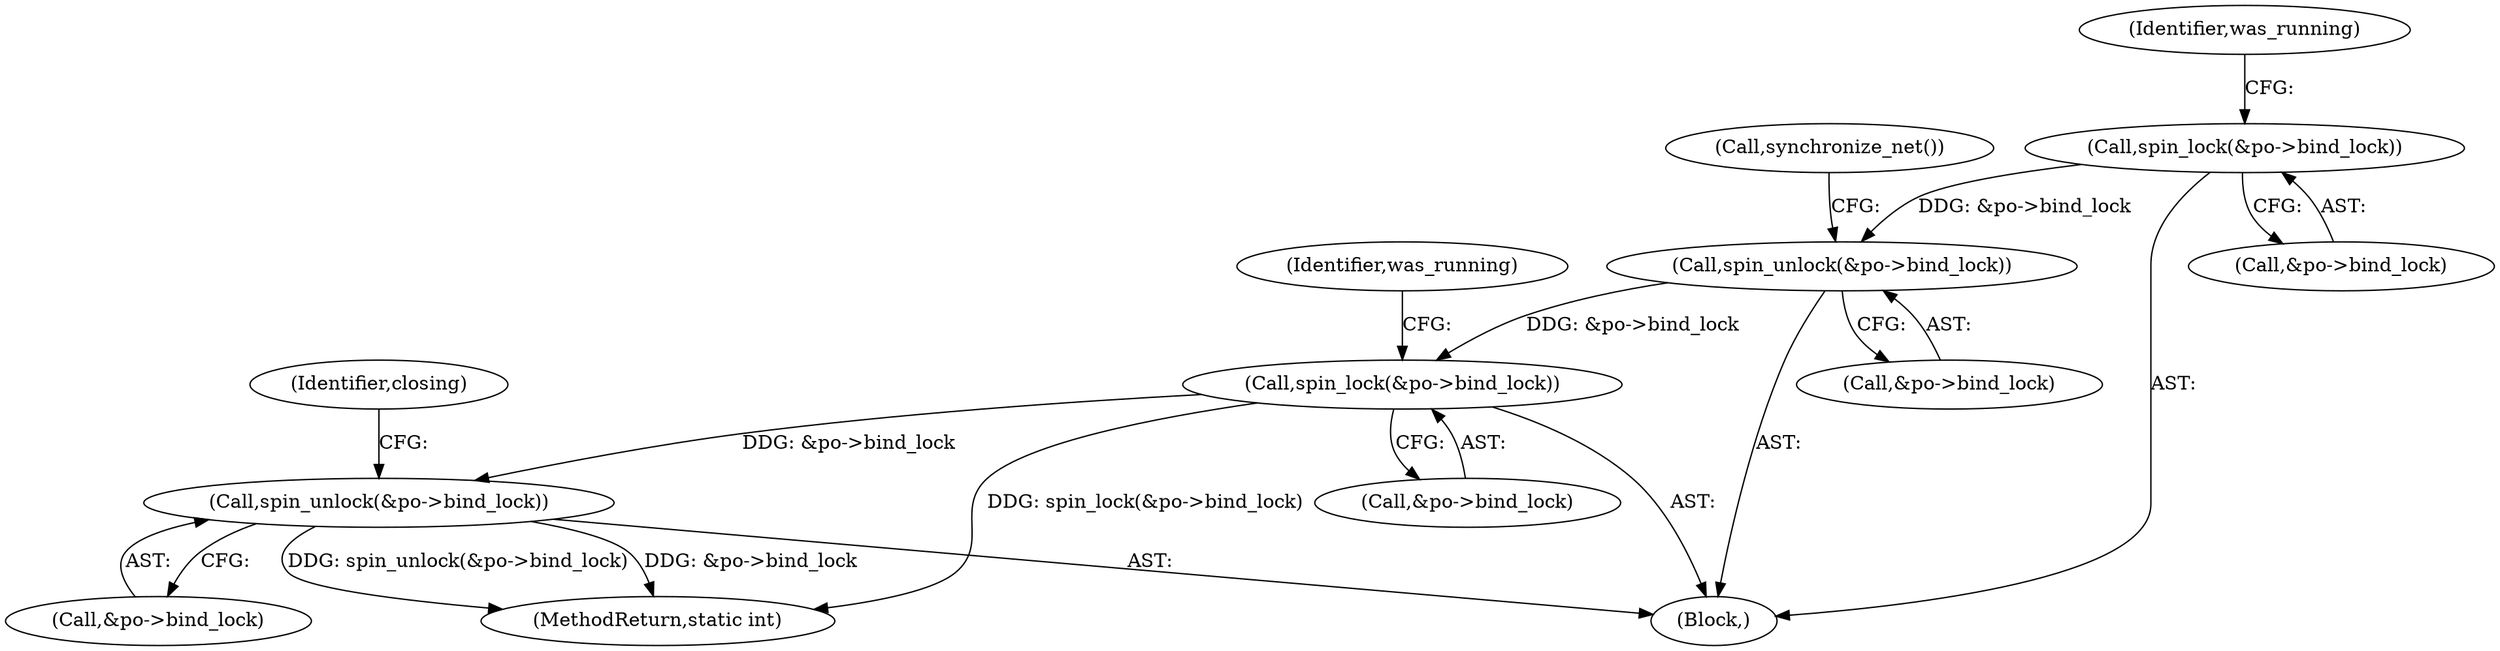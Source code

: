 digraph "0_linux_84ac7260236a49c79eede91617700174c2c19b0c@pointer" {
"1000554" [label="(Call,spin_unlock(&po->bind_lock))"];
"1000539" [label="(Call,spin_lock(&po->bind_lock))"];
"1000419" [label="(Call,spin_unlock(&po->bind_lock))"];
"1000393" [label="(Call,spin_lock(&po->bind_lock))"];
"1000393" [label="(Call,spin_lock(&po->bind_lock))"];
"1000419" [label="(Call,spin_unlock(&po->bind_lock))"];
"1000545" [label="(Identifier,was_running)"];
"1000399" [label="(Identifier,was_running)"];
"1000554" [label="(Call,spin_unlock(&po->bind_lock))"];
"1000539" [label="(Call,spin_lock(&po->bind_lock))"];
"1000420" [label="(Call,&po->bind_lock)"];
"1000112" [label="(Block,)"];
"1000394" [label="(Call,&po->bind_lock)"];
"1000587" [label="(MethodReturn,static int)"];
"1000424" [label="(Call,synchronize_net())"];
"1000555" [label="(Call,&po->bind_lock)"];
"1000540" [label="(Call,&po->bind_lock)"];
"1000561" [label="(Identifier,closing)"];
"1000554" -> "1000112"  [label="AST: "];
"1000554" -> "1000555"  [label="CFG: "];
"1000555" -> "1000554"  [label="AST: "];
"1000561" -> "1000554"  [label="CFG: "];
"1000554" -> "1000587"  [label="DDG: spin_unlock(&po->bind_lock)"];
"1000554" -> "1000587"  [label="DDG: &po->bind_lock"];
"1000539" -> "1000554"  [label="DDG: &po->bind_lock"];
"1000539" -> "1000112"  [label="AST: "];
"1000539" -> "1000540"  [label="CFG: "];
"1000540" -> "1000539"  [label="AST: "];
"1000545" -> "1000539"  [label="CFG: "];
"1000539" -> "1000587"  [label="DDG: spin_lock(&po->bind_lock)"];
"1000419" -> "1000539"  [label="DDG: &po->bind_lock"];
"1000419" -> "1000112"  [label="AST: "];
"1000419" -> "1000420"  [label="CFG: "];
"1000420" -> "1000419"  [label="AST: "];
"1000424" -> "1000419"  [label="CFG: "];
"1000393" -> "1000419"  [label="DDG: &po->bind_lock"];
"1000393" -> "1000112"  [label="AST: "];
"1000393" -> "1000394"  [label="CFG: "];
"1000394" -> "1000393"  [label="AST: "];
"1000399" -> "1000393"  [label="CFG: "];
}
